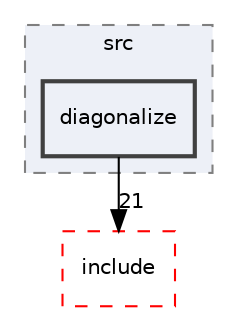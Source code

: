 digraph "/__w/pairinteraction/pairinteraction/src/cpp/src/diagonalize"
{
 // INTERACTIVE_SVG=YES
 // LATEX_PDF_SIZE
  bgcolor="transparent";
  edge [fontname="Helvetica",fontsize="10",labelfontname="Helvetica",labelfontsize="10"];
  node [fontname="Helvetica",fontsize="10",shape=record];
  compound=true
  subgraph clusterdir_d7cdddb7a4322ae7e54b11927b5877ad {
    graph [ bgcolor="#edf0f7", pencolor="grey50", style="filled,dashed,", label="src", fontname="Helvetica", fontsize="10", URL="dir_d7cdddb7a4322ae7e54b11927b5877ad.html"]
  dir_d054bef482551bd4116be592a44f707e [shape=box, label="diagonalize", style="filled,bold,", fillcolor="#edf0f7", color="grey25", URL="dir_d054bef482551bd4116be592a44f707e.html"];
  }
  dir_e6fb451ec9c24a28c75d00abc51f4b3c [shape=box, label="include", style="dashed,", fillcolor="#edf0f7", color="red", URL="dir_e6fb451ec9c24a28c75d00abc51f4b3c.html"];
  dir_d054bef482551bd4116be592a44f707e->dir_e6fb451ec9c24a28c75d00abc51f4b3c [headlabel="21", labeldistance=1.5 headhref="dir_000010_000014.html"];
}
